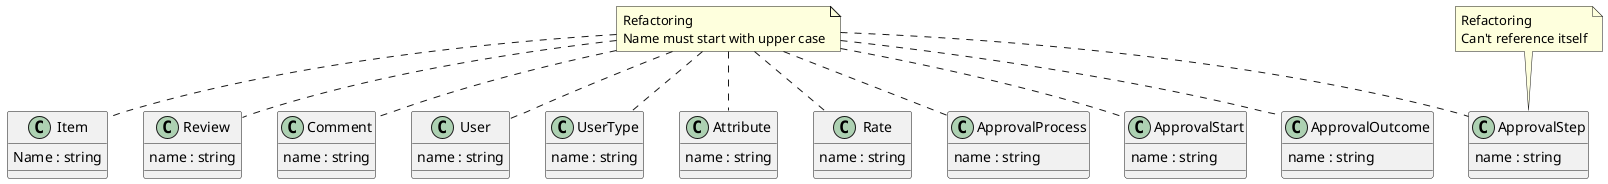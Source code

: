 @startuml
note "Refactoring\nName must start with upper case" as N1

note "Refactoring\nCan't reference itself" as N2

class Item{
  Name : string
}

class Review{
  name : string
}

class Comment{
  name : string
}

class User{
  name : string
}

class UserType{
  name : string
}

class Attribute{
  name : string
}

class Rate{
  name : string
}

class ApprovalProcess{
  name : string
}
class ApprovalStart{
  name : string
}
class ApprovalStep{
  name : string
}
class ApprovalOutcome{
  name : string
}

N1 .. Item
N1 .. Review
N1 .. Comment
N1 .. User
N1 .. UserType
N1 .. Rate
N1 .. Attribute
N1 .. ApprovalProcess
N1 .. ApprovalStart
N1 .. ApprovalStep
N1 .. ApprovalOutcome

N2 .. ApprovalStep

@enduml